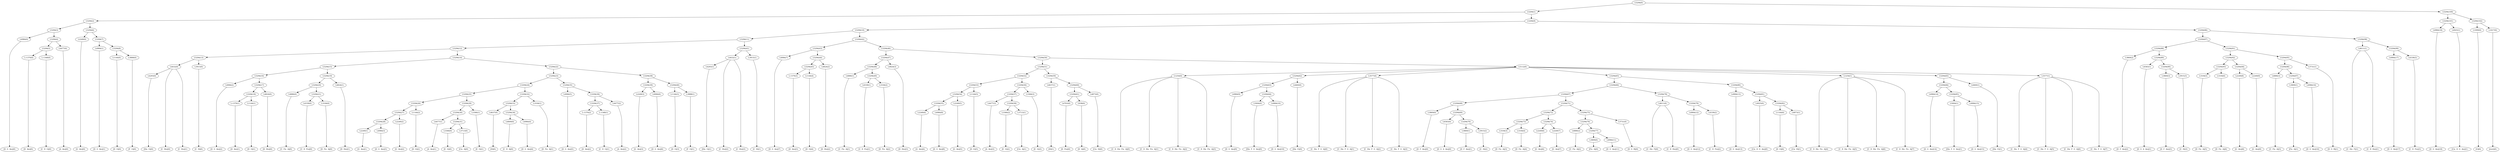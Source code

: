 digraph sample{
"L4984(0)"->"[D  G  Ais](0)"
"L-1370(0)"->"[D  Ais](0)"
"L-1348(0)"->"[C  D  G](0)"
"L5294(5)"->"L-1370(0)"
"L5294(5)"->"L-1348(0)"
"L4477(0)"->"[A  Ais](0)"
"L5294(4)"->"L5294(5)"
"L5294(4)"->"L4477(0)"
"L5294(3)"->"L4984(0)"
"L5294(3)"->"L5294(4)"
"L2249(0)"->"[G  Ais](0)"
"L4984(1)"->"[D  G  Ais](1)"
"L1144(0)"->"[D  G](0)"
"L3888(0)"->"[F  G](0)"
"L5294(8)"->"L1144(0)"
"L5294(8)"->"L3888(0)"
"L5294(7)"->"L4984(1)"
"L5294(7)"->"L5294(8)"
"L5294(6)"->"L2249(0)"
"L5294(6)"->"L5294(7)"
"L5294(2)"->"L5294(3)"
"L5294(2)"->"L5294(6)"
"L4293(0)"->"[Dis  G](0)"
"L4432(0)"->"[C  Dis](0)"
"L4432(0)"->"L4293(0)"
"L4432(0)"->"[C  Dis](1)"
"L3915(0)"->"[C  D](0)"
"L5294(13)"->"L4432(0)"
"L5294(13)"->"L3915(0)"
"L4984(2)"->"[D  G  Ais](2)"
"L-1370(1)"->"[D  Ais](1)"
"L1144(1)"->"[D  G](1)"
"L5294(18)"->"L-1370(1)"
"L5294(18)"->"L1144(1)"
"L4824(0)"->"[D  Dis](0)"
"L5294(17)"->"L5294(18)"
"L5294(17)"->"L4824(0)"
"L5294(16)"->"L4984(2)"
"L5294(16)"->"L5294(17)"
"L4886(0)"->"[C  Fis  A](0)"
"L4339(0)"->"[C  D  Fis](0)"
"L3104(0)"->"[D  Fis  A](0)"
"L5294(21)"->"L4339(0)"
"L5294(21)"->"L3104(0)"
"L5294(20)"->"L4886(0)"
"L5294(20)"->"L5294(21)"
"L4824(1)"->"[D  Dis](1)"
"L5294(19)"->"L5294(20)"
"L5294(19)"->"L4824(1)"
"L5294(15)"->"L5294(16)"
"L5294(15)"->"L5294(19)"
"L2249(1)"->"[G  Ais](1)"
"L4984(3)"->"[D  G  Ais](3)"
"L5294(28)"->"L2249(1)"
"L5294(28)"->"L4984(3)"
"L2249(2)"->"[G  Ais](2)"
"L5294(27)"->"L5294(28)"
"L5294(27)"->"L2249(2)"
"L1144(2)"->"[D  G](2)"
"L5294(26)"->"L5294(27)"
"L5294(26)"->"L1144(2)"
"L4477(1)"->"[A  Ais](1)"
"L3366(0)"->"[E  G](0)"
"L3713(0)"->"[Cis  A](0)"
"L5294(31)"->"L3366(0)"
"L5294(31)"->"L3713(0)"
"L5294(30)"->"L4477(1)"
"L5294(30)"->"L5294(31)"
"L3366(1)"->"[E  G](1)"
"L5294(29)"->"L5294(30)"
"L5294(29)"->"L3366(1)"
"L5294(25)"->"L5294(26)"
"L5294(25)"->"L5294(29)"
"L4637(0)"->"[D](0)"
"L4809(0)"->"[C  D  A](0)"
"L4984(4)"->"[D  G  Ais](4)"
"L5294(34)"->"L4809(0)"
"L5294(34)"->"L4984(4)"
"L5294(33)"->"L4637(0)"
"L5294(33)"->"L5294(34)"
"L3104(1)"->"[D  Fis  A](1)"
"L5294(32)"->"L5294(33)"
"L5294(32)"->"L3104(1)"
"L5294(24)"->"L5294(25)"
"L5294(24)"->"L5294(32)"
"L4984(5)"->"[D  G  Ais](5)"
"L-1370(2)"->"[D  Ais](2)"
"L-1348(1)"->"[C  D  G](1)"
"L5294(37)"->"L-1370(2)"
"L5294(37)"->"L-1348(1)"
"L4477(2)"->"[A  Ais](2)"
"L5294(36)"->"L5294(37)"
"L5294(36)"->"L4477(2)"
"L5294(35)"->"L4984(5)"
"L5294(35)"->"L5294(36)"
"L5294(23)"->"L5294(24)"
"L5294(23)"->"L5294(35)"
"L2249(3)"->"[G  Ais](3)"
"L4984(6)"->"[D  G  Ais](6)"
"L5294(39)"->"L2249(3)"
"L5294(39)"->"L4984(6)"
"L1144(3)"->"[D  G](3)"
"L3888(1)"->"[F  G](1)"
"L5294(40)"->"L1144(3)"
"L5294(40)"->"L3888(1)"
"L5294(38)"->"L5294(39)"
"L5294(38)"->"L5294(40)"
"L5294(22)"->"L5294(23)"
"L5294(22)"->"L5294(38)"
"L5294(14)"->"L5294(15)"
"L5294(14)"->"L5294(22)"
"L5294(12)"->"L5294(13)"
"L5294(12)"->"L5294(14)"
"L4293(1)"->"[Dis  G](1)"
"L4432(1)"->"[C  Dis](2)"
"L4432(1)"->"L4293(1)"
"L4432(1)"->"[C  Dis](3)"
"L3915(1)"->"[C  D](1)"
"L5294(41)"->"L4432(1)"
"L5294(41)"->"L3915(1)"
"L5294(11)"->"L5294(12)"
"L5294(11)"->"L5294(41)"
"L4984(7)"->"[D  G  Ais](7)"
"L-1370(3)"->"[D  Ais](3)"
"L1144(4)"->"[D  G](4)"
"L5294(45)"->"L-1370(3)"
"L5294(45)"->"L1144(4)"
"L4824(2)"->"[D  Dis](2)"
"L5294(44)"->"L5294(45)"
"L5294(44)"->"L4824(2)"
"L5294(43)"->"L4984(7)"
"L5294(43)"->"L5294(44)"
"L4886(1)"->"[C  Fis  A](1)"
"L4339(1)"->"[C  D  Fis](1)"
"L3104(2)"->"[D  Fis  A](2)"
"L5294(49)"->"L4339(1)"
"L5294(49)"->"L3104(2)"
"L5294(48)"->"L4886(1)"
"L5294(48)"->"L5294(49)"
"L4824(3)"->"[D  Dis](3)"
"L5294(47)"->"L5294(48)"
"L5294(47)"->"L4824(3)"
"L2249(4)"->"[G  Ais](4)"
"L4984(8)"->"[D  G  Ais](8)"
"L5294(55)"->"L2249(4)"
"L5294(55)"->"L4984(8)"
"L2249(5)"->"[G  Ais](5)"
"L5294(54)"->"L5294(55)"
"L5294(54)"->"L2249(5)"
"L1144(5)"->"[D  G](5)"
"L5294(53)"->"L5294(54)"
"L5294(53)"->"L1144(5)"
"L4477(3)"->"[A  Ais](3)"
"L3366(2)"->"[E  G](2)"
"L3713(1)"->"[Cis  A](1)"
"L5294(58)"->"L3366(2)"
"L5294(58)"->"L3713(1)"
"L5294(57)"->"L4477(3)"
"L5294(57)"->"L5294(58)"
"L3366(3)"->"[E  G](3)"
"L5294(56)"->"L5294(57)"
"L5294(56)"->"L3366(3)"
"L5294(52)"->"L5294(53)"
"L5294(52)"->"L5294(56)"
"L4637(1)"->"[D](1)"
"L4763(0)"->"[D  Fis](0)"
"L938(0)"->"[D  A](0)"
"L5294(61)"->"L4763(0)"
"L5294(61)"->"L938(0)"
"L4873(0)"->"[Cis  D](0)"
"L5294(60)"->"L5294(61)"
"L5294(60)"->"L4873(0)"
"L5294(59)"->"L4637(1)"
"L5294(59)"->"L5294(60)"
"L5294(51)"->"L5294(52)"
"L5294(51)"->"L5294(59)"
"L1254(0)"->"[C  D  Dis  Fis  A](0)"
"L1254(0)"->"[C  D  Dis  Fis  A](1)"
"L1254(0)"->"[C  D  Dis  Fis  A](2)"
"L1254(0)"->"[C  D  Dis  Fis  A](3)"
"L4984(9)"->"[D  G  Ais](9)"
"L5004(0)"->"[Dis  F  G  Ais](0)"
"L4984(10)"->"[D  G  Ais](10)"
"L5294(64)"->"L5004(0)"
"L5294(64)"->"L4984(10)"
"L5294(63)"->"L4984(9)"
"L5294(63)"->"L5294(64)"
"L4460(0)"->"[Dis  E](0)"
"L5294(62)"->"L5294(63)"
"L5294(62)"->"L4460(0)"
"L3577(0)"->"[C  Dis  F  G  A](0)"
"L3577(0)"->"[C  Dis  F  G  A](1)"
"L3577(0)"->"[C  Dis  F  G  A](2)"
"L3577(0)"->"[C  Dis  F  G  A](3)"
"L3869(0)"->"[D  F  Ais](0)"
"L4583(0)"->"[D  G  A  Ais](0)"
"L3869(1)"->"[D  F  Ais](1)"
"L3915(2)"->"[C  D](2)"
"L5294(70)"->"L3869(1)"
"L5294(70)"->"L3915(2)"
"L5294(69)"->"L4583(0)"
"L5294(69)"->"L5294(70)"
"L5294(68)"->"L3869(0)"
"L5294(68)"->"L5294(69)"
"L3104(3)"->"[D  Fis  A](3)"
"L3104(4)"->"[D  Fis  A](4)"
"L5294(73)"->"L3104(3)"
"L5294(73)"->"L3104(4)"
"L2249(6)"->"[G  Ais](6)"
"L2249(7)"->"[G  Ais](7)"
"L5294(74)"->"L2249(6)"
"L5294(74)"->"L2249(7)"
"L5294(72)"->"L5294(73)"
"L5294(72)"->"L5294(74)"
"L4886(2)"->"[C  Fis  A](2)"
"L3809(0)"->"[Fis  A](0)"
"L4984(11)"->"[D  G  Ais](11)"
"L5294(77)"->"L3809(0)"
"L5294(77)"->"L4984(11)"
"L5294(76)"->"L4886(2)"
"L5294(76)"->"L5294(77)"
"L3731(0)"->"[D  G  B](0)"
"L5294(75)"->"L5294(76)"
"L5294(75)"->"L3731(0)"
"L5294(71)"->"L5294(72)"
"L5294(71)"->"L5294(75)"
"L5294(67)"->"L5294(68)"
"L5294(67)"->"L5294(71)"
"L4611(0)"->"[C  Dis  F](0)"
"L4611(0)"->"[C  D  Dis](0)"
"L4984(12)"->"[D  G  Ais](12)"
"L4339(2)"->"[C  D  Fis](2)"
"L5294(79)"->"L4984(12)"
"L5294(79)"->"L4339(2)"
"L5294(78)"->"L4611(0)"
"L5294(78)"->"L5294(79)"
"L5294(66)"->"L5294(67)"
"L5294(66)"->"L5294(78)"
"L4984(13)"->"[D  G  Ais](13)"
"L4925(0)"->"[Cis  D  G  Ais](0)"
"L1144(6)"->"[D  G](6)"
"L4873(1)"->"[Cis  D](1)"
"L5294(82)"->"L1144(6)"
"L5294(82)"->"L4873(1)"
"L5294(81)"->"L4925(0)"
"L5294(81)"->"L5294(82)"
"L5294(80)"->"L4984(13)"
"L5294(80)"->"L5294(81)"
"L5294(65)"->"L5294(66)"
"L5294(65)"->"L5294(80)"
"L1254(1)"->"[C  D  Dis  Fis  A](4)"
"L1254(1)"->"[C  D  Dis  Fis  A](5)"
"L1254(1)"->"[C  D  Dis  Fis  A](6)"
"L1254(1)"->"[C  D  Dis  Fis  A](7)"
"L4984(14)"->"[D  G  Ais](14)"
"L5004(1)"->"[Dis  F  G  Ais](1)"
"L4984(15)"->"[D  G  Ais](15)"
"L5294(85)"->"L5004(1)"
"L5294(85)"->"L4984(15)"
"L5294(84)"->"L4984(14)"
"L5294(84)"->"L5294(85)"
"L4460(1)"->"[Dis  E](1)"
"L5294(83)"->"L5294(84)"
"L5294(83)"->"L4460(1)"
"L3577(1)"->"[C  Dis  F  G  A](4)"
"L3577(1)"->"[C  Dis  F  G  A](5)"
"L3577(1)"->"[C  Dis  F  G  A](6)"
"L3577(1)"->"[C  Dis  F  G  A](7)"
"L5112(0)"->"L1254(0)"
"L5112(0)"->"L5294(62)"
"L5112(0)"->"L3577(0)"
"L5112(0)"->"L5294(65)"
"L5112(0)"->"L1254(1)"
"L5112(0)"->"L5294(83)"
"L5112(0)"->"L3577(1)"
"L5294(50)"->"L5294(51)"
"L5294(50)"->"L5112(0)"
"L5294(46)"->"L5294(47)"
"L5294(46)"->"L5294(50)"
"L5294(42)"->"L5294(43)"
"L5294(42)"->"L5294(46)"
"L5294(10)"->"L5294(11)"
"L5294(10)"->"L5294(42)"
"L3869(2)"->"[D  F  Ais](2)"
"L4583(1)"->"[D  G  A  Ais](1)"
"L3869(3)"->"[D  F  Ais](3)"
"L3915(3)"->"[C  D](3)"
"L5294(90)"->"L3869(3)"
"L5294(90)"->"L3915(3)"
"L5294(89)"->"L4583(1)"
"L5294(89)"->"L5294(90)"
"L5294(88)"->"L3869(2)"
"L5294(88)"->"L5294(89)"
"L3104(5)"->"[D  Fis  A](5)"
"L3104(6)"->"[D  Fis  A](6)"
"L5294(93)"->"L3104(5)"
"L5294(93)"->"L3104(6)"
"L2249(8)"->"[G  Ais](8)"
"L2249(9)"->"[G  Ais](9)"
"L5294(94)"->"L2249(8)"
"L5294(94)"->"L2249(9)"
"L5294(92)"->"L5294(93)"
"L5294(92)"->"L5294(94)"
"L4886(3)"->"[C  Fis  A](3)"
"L3809(1)"->"[Fis  A](1)"
"L4984(16)"->"[D  G  Ais](16)"
"L5294(97)"->"L3809(1)"
"L5294(97)"->"L4984(16)"
"L5294(96)"->"L4886(3)"
"L5294(96)"->"L5294(97)"
"L3731(1)"->"[D  G  B](1)"
"L5294(95)"->"L5294(96)"
"L5294(95)"->"L3731(1)"
"L5294(91)"->"L5294(92)"
"L5294(91)"->"L5294(95)"
"L5294(87)"->"L5294(88)"
"L5294(87)"->"L5294(91)"
"L4611(1)"->"[C  Dis  F](1)"
"L4611(1)"->"[C  D  Dis](1)"
"L4984(17)"->"[D  G  Ais](17)"
"L4339(3)"->"[C  D  Fis](3)"
"L5294(99)"->"L4984(17)"
"L5294(99)"->"L4339(3)"
"L5294(98)"->"L4611(1)"
"L5294(98)"->"L5294(99)"
"L5294(86)"->"L5294(87)"
"L5294(86)"->"L5294(98)"
"L5294(9)"->"L5294(10)"
"L5294(9)"->"L5294(86)"
"L5294(1)"->"L5294(2)"
"L5294(1)"->"L5294(9)"
"L4984(18)"->"[D  G  Ais](18)"
"L4925(1)"->"[Cis  D  G  Ais](1)"
"L5294(101)"->"L4984(18)"
"L5294(101)"->"L4925(1)"
"L1099(0)"->"[G](0)"
"L1617(0)"->"[rest](0)"
"L5294(102)"->"L1099(0)"
"L5294(102)"->"L1617(0)"
"L5294(100)"->"L5294(101)"
"L5294(100)"->"L5294(102)"
"L5294(0)"->"L5294(1)"
"L5294(0)"->"L5294(100)"
{rank = min; "L5294(0)"}
{rank = same; "L5294(1)"; "L5294(100)";}
{rank = same; "L5294(2)"; "L5294(9)"; "L5294(101)"; "L5294(102)";}
{rank = same; "L5294(3)"; "L5294(6)"; "L5294(10)"; "L5294(86)"; "L4984(18)"; "L4925(1)"; "L1099(0)"; "L1617(0)";}
{rank = same; "L4984(0)"; "L5294(4)"; "L2249(0)"; "L5294(7)"; "L5294(11)"; "L5294(42)"; "L5294(87)"; "L5294(98)";}
{rank = same; "L5294(5)"; "L4477(0)"; "L4984(1)"; "L5294(8)"; "L5294(12)"; "L5294(41)"; "L5294(43)"; "L5294(46)"; "L5294(88)"; "L5294(91)"; "L4611(1)"; "L5294(99)";}
{rank = same; "L-1370(0)"; "L-1348(0)"; "L1144(0)"; "L3888(0)"; "L5294(13)"; "L5294(14)"; "L4432(1)"; "L3915(1)"; "L4984(7)"; "L5294(44)"; "L5294(47)"; "L5294(50)"; "L3869(2)"; "L5294(89)"; "L5294(92)"; "L5294(95)"; "L4984(17)"; "L4339(3)";}
{rank = same; "L4432(0)"; "L3915(0)"; "L5294(15)"; "L5294(22)"; "L4293(1)"; "L5294(45)"; "L4824(2)"; "L5294(48)"; "L4824(3)"; "L5294(51)"; "L5112(0)"; "L4583(1)"; "L5294(90)"; "L5294(93)"; "L5294(94)"; "L5294(96)"; "L3731(1)";}
{rank = same; "L4293(0)"; "L5294(16)"; "L5294(19)"; "L5294(23)"; "L5294(38)"; "L-1370(3)"; "L1144(4)"; "L4886(1)"; "L5294(49)"; "L5294(52)"; "L5294(59)"; "L1254(0)"; "L5294(62)"; "L3577(0)"; "L5294(65)"; "L1254(1)"; "L5294(83)"; "L3577(1)"; "L3869(3)"; "L3915(3)"; "L3104(5)"; "L3104(6)"; "L2249(8)"; "L2249(9)"; "L4886(3)"; "L5294(97)";}
{rank = same; "L4984(2)"; "L5294(17)"; "L5294(20)"; "L4824(1)"; "L5294(24)"; "L5294(35)"; "L5294(39)"; "L5294(40)"; "L4339(1)"; "L3104(2)"; "L5294(53)"; "L5294(56)"; "L4637(1)"; "L5294(60)"; "L5294(63)"; "L4460(0)"; "L5294(66)"; "L5294(80)"; "L5294(84)"; "L4460(1)"; "L3809(1)"; "L4984(16)";}
{rank = same; "L5294(18)"; "L4824(0)"; "L4886(0)"; "L5294(21)"; "L5294(25)"; "L5294(32)"; "L4984(5)"; "L5294(36)"; "L2249(3)"; "L4984(6)"; "L1144(3)"; "L3888(1)"; "L5294(54)"; "L1144(5)"; "L5294(57)"; "L3366(3)"; "L5294(61)"; "L4873(0)"; "L4984(9)"; "L5294(64)"; "L5294(67)"; "L5294(78)"; "L4984(13)"; "L5294(81)"; "L4984(14)"; "L5294(85)";}
{rank = same; "L-1370(1)"; "L1144(1)"; "L4339(0)"; "L3104(0)"; "L5294(26)"; "L5294(29)"; "L5294(33)"; "L3104(1)"; "L5294(37)"; "L4477(2)"; "L5294(55)"; "L2249(5)"; "L4477(3)"; "L5294(58)"; "L4763(0)"; "L938(0)"; "L5004(0)"; "L4984(10)"; "L5294(68)"; "L5294(71)"; "L4611(0)"; "L5294(79)"; "L4925(0)"; "L5294(82)"; "L5004(1)"; "L4984(15)";}
{rank = same; "L5294(27)"; "L1144(2)"; "L5294(30)"; "L3366(1)"; "L4637(0)"; "L5294(34)"; "L-1370(2)"; "L-1348(1)"; "L2249(4)"; "L4984(8)"; "L3366(2)"; "L3713(1)"; "L3869(0)"; "L5294(69)"; "L5294(72)"; "L5294(75)"; "L4984(12)"; "L4339(2)"; "L1144(6)"; "L4873(1)";}
{rank = same; "L5294(28)"; "L2249(2)"; "L4477(1)"; "L5294(31)"; "L4809(0)"; "L4984(4)"; "L4583(0)"; "L5294(70)"; "L5294(73)"; "L5294(74)"; "L5294(76)"; "L3731(0)";}
{rank = same; "L2249(1)"; "L4984(3)"; "L3366(0)"; "L3713(0)"; "L3869(1)"; "L3915(2)"; "L3104(3)"; "L3104(4)"; "L2249(6)"; "L2249(7)"; "L4886(2)"; "L5294(77)";}
{rank = same; "L3809(0)"; "L4984(11)";}
{rank = max; "[A  Ais](0)"; "[A  Ais](1)"; "[A  Ais](2)"; "[A  Ais](3)"; "[C  D  A](0)"; "[C  D  Dis  Fis  A](0)"; "[C  D  Dis  Fis  A](1)"; "[C  D  Dis  Fis  A](2)"; "[C  D  Dis  Fis  A](3)"; "[C  D  Dis  Fis  A](4)"; "[C  D  Dis  Fis  A](5)"; "[C  D  Dis  Fis  A](6)"; "[C  D  Dis  Fis  A](7)"; "[C  D  Dis](0)"; "[C  D  Dis](1)"; "[C  D  Fis](0)"; "[C  D  Fis](1)"; "[C  D  Fis](2)"; "[C  D  Fis](3)"; "[C  D  G](0)"; "[C  D  G](1)"; "[C  D](0)"; "[C  D](1)"; "[C  D](2)"; "[C  D](3)"; "[C  Dis  F  G  A](0)"; "[C  Dis  F  G  A](1)"; "[C  Dis  F  G  A](2)"; "[C  Dis  F  G  A](3)"; "[C  Dis  F  G  A](4)"; "[C  Dis  F  G  A](5)"; "[C  Dis  F  G  A](6)"; "[C  Dis  F  G  A](7)"; "[C  Dis  F](0)"; "[C  Dis  F](1)"; "[C  Dis](0)"; "[C  Dis](1)"; "[C  Dis](2)"; "[C  Dis](3)"; "[C  Fis  A](0)"; "[C  Fis  A](1)"; "[C  Fis  A](2)"; "[C  Fis  A](3)"; "[Cis  A](0)"; "[Cis  A](1)"; "[Cis  D  G  Ais](0)"; "[Cis  D  G  Ais](1)"; "[Cis  D](0)"; "[Cis  D](1)"; "[D  A](0)"; "[D  Ais](0)"; "[D  Ais](1)"; "[D  Ais](2)"; "[D  Ais](3)"; "[D  Dis](0)"; "[D  Dis](1)"; "[D  Dis](2)"; "[D  Dis](3)"; "[D  F  Ais](0)"; "[D  F  Ais](1)"; "[D  F  Ais](2)"; "[D  F  Ais](3)"; "[D  Fis  A](0)"; "[D  Fis  A](1)"; "[D  Fis  A](2)"; "[D  Fis  A](3)"; "[D  Fis  A](4)"; "[D  Fis  A](5)"; "[D  Fis  A](6)"; "[D  Fis](0)"; "[D  G  A  Ais](0)"; "[D  G  A  Ais](1)"; "[D  G  Ais](0)"; "[D  G  Ais](1)"; "[D  G  Ais](10)"; "[D  G  Ais](11)"; "[D  G  Ais](12)"; "[D  G  Ais](13)"; "[D  G  Ais](14)"; "[D  G  Ais](15)"; "[D  G  Ais](16)"; "[D  G  Ais](17)"; "[D  G  Ais](18)"; "[D  G  Ais](2)"; "[D  G  Ais](3)"; "[D  G  Ais](4)"; "[D  G  Ais](5)"; "[D  G  Ais](6)"; "[D  G  Ais](7)"; "[D  G  Ais](8)"; "[D  G  Ais](9)"; "[D  G  B](0)"; "[D  G  B](1)"; "[D  G](0)"; "[D  G](1)"; "[D  G](2)"; "[D  G](3)"; "[D  G](4)"; "[D  G](5)"; "[D  G](6)"; "[D](0)"; "[D](1)"; "[Dis  E](0)"; "[Dis  E](1)"; "[Dis  F  G  Ais](0)"; "[Dis  F  G  Ais](1)"; "[Dis  G](0)"; "[Dis  G](1)"; "[E  G](0)"; "[E  G](1)"; "[E  G](2)"; "[E  G](3)"; "[F  G](0)"; "[F  G](1)"; "[Fis  A](0)"; "[Fis  A](1)"; "[G  Ais](0)"; "[G  Ais](1)"; "[G  Ais](2)"; "[G  Ais](3)"; "[G  Ais](4)"; "[G  Ais](5)"; "[G  Ais](6)"; "[G  Ais](7)"; "[G  Ais](8)"; "[G  Ais](9)"; "[G](0)"; "[rest](0)";}
}